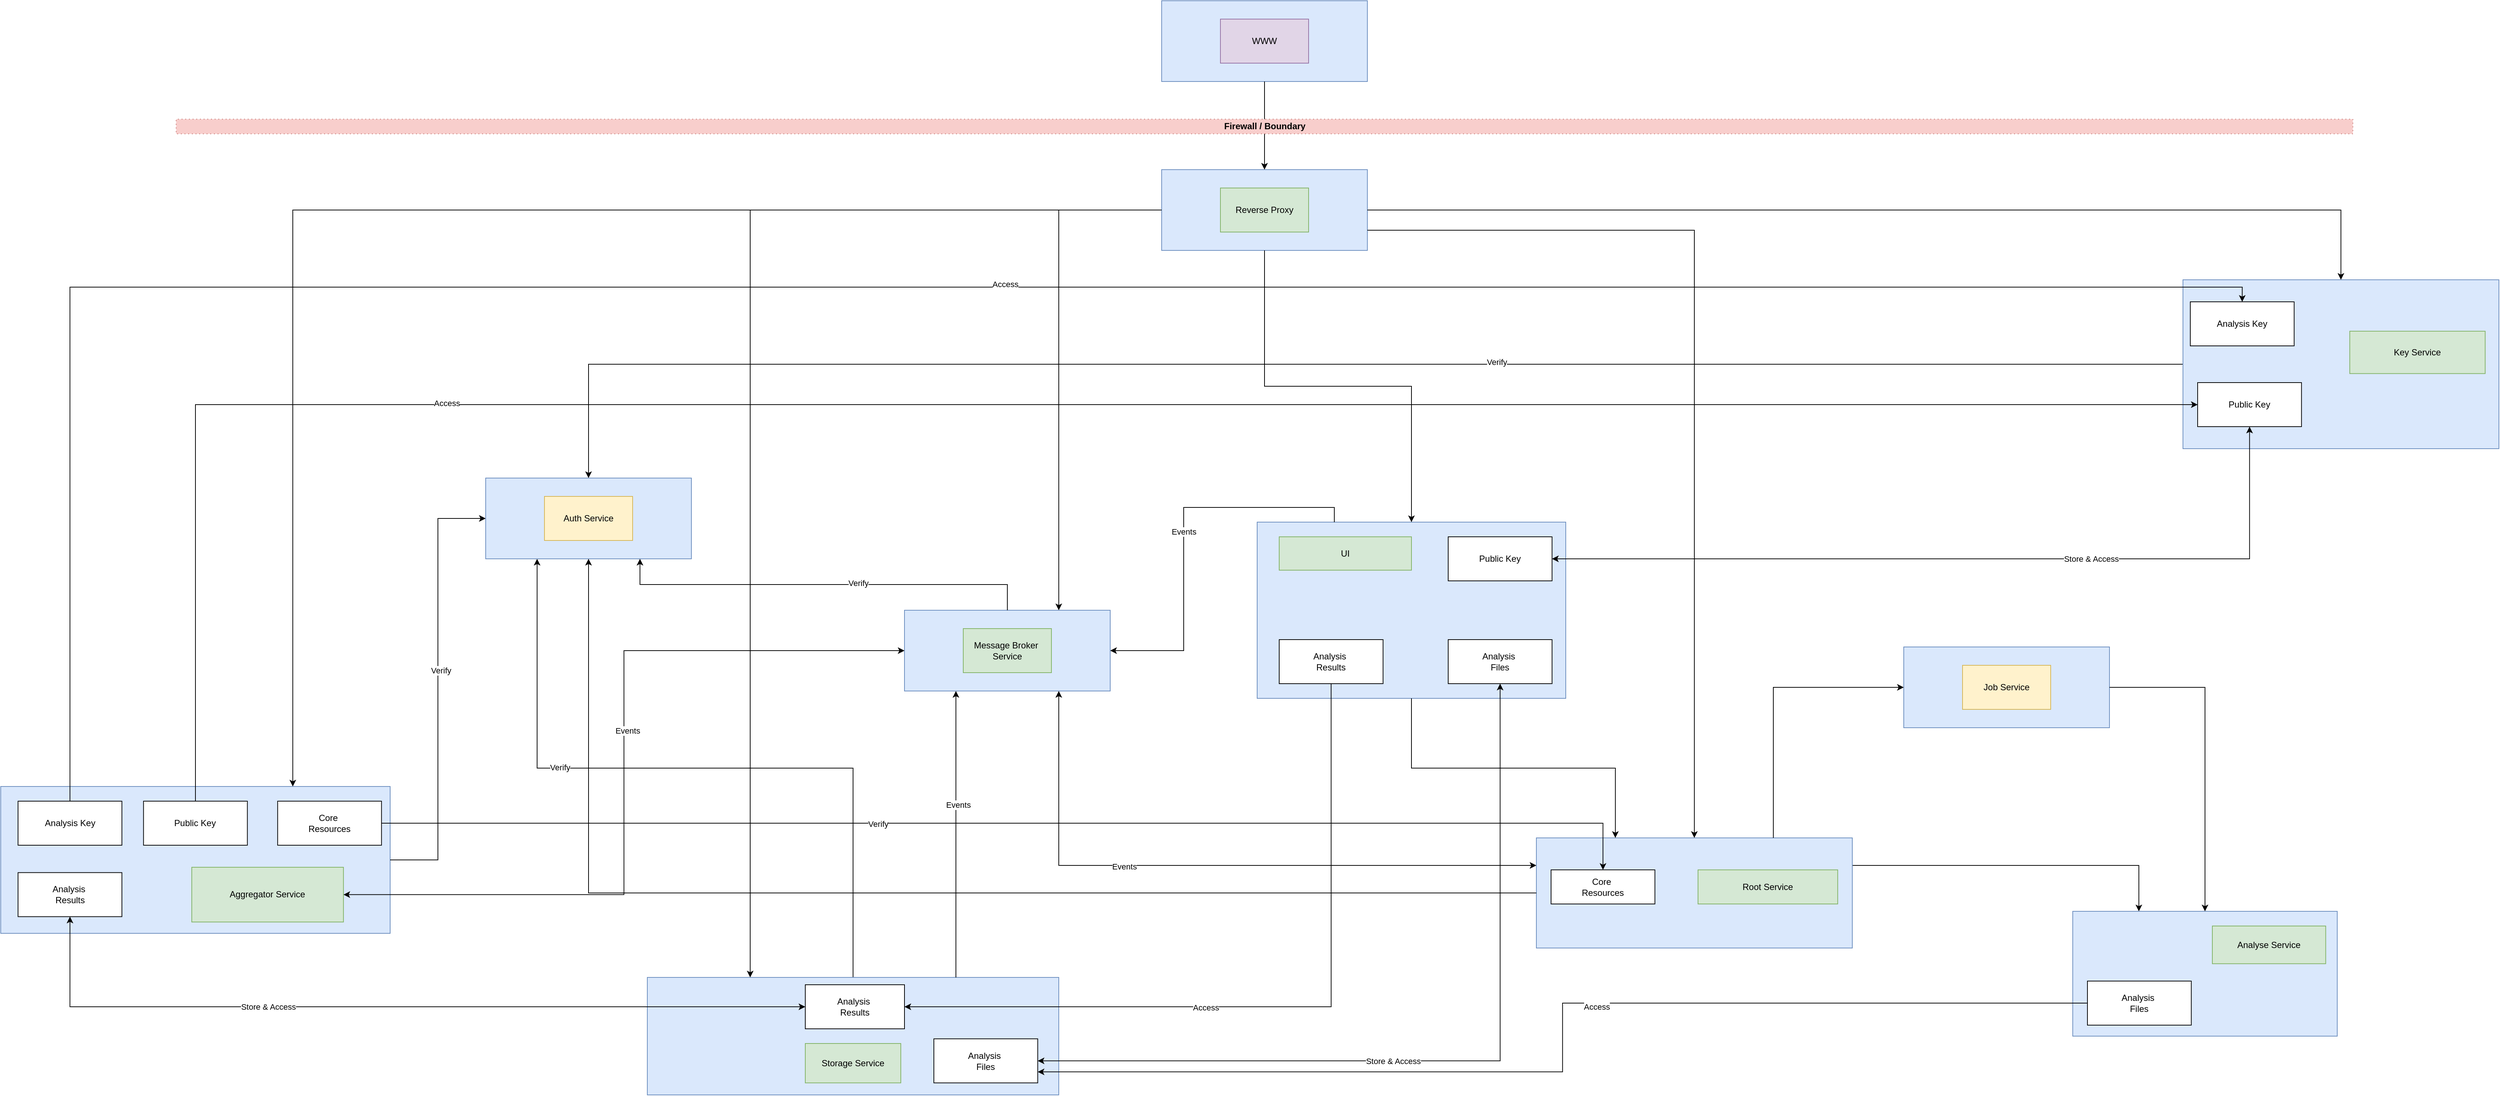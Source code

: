 <mxfile version="22.1.9" type="github">
  <diagram name="Page-1" id="822b0af5-4adb-64df-f703-e8dfc1f81529">
    <mxGraphModel dx="5632" dy="2486" grid="1" gridSize="10" guides="1" tooltips="1" connect="1" arrows="1" fold="1" page="1" pageScale="1" pageWidth="1100" pageHeight="850" background="none" math="0" shadow="0">
      <root>
        <mxCell id="0" />
        <mxCell id="1" parent="0" />
        <mxCell id="oog65j6L7B87XHzVz9v1-75" style="edgeStyle=orthogonalEdgeStyle;rounded=0;orthogonalLoop=1;jettySize=auto;html=1;entryX=0.25;entryY=1;entryDx=0;entryDy=0;fontColor=#FFFFFF;strokeColor=default;" parent="1" source="oog65j6L7B87XHzVz9v1-12" target="oog65j6L7B87XHzVz9v1-2" edge="1">
          <mxGeometry relative="1" as="geometry" />
        </mxCell>
        <mxCell id="PBtX4HCvhkAMB2_3Ykh0-20" value="Verify" style="edgeLabel;html=1;align=center;verticalAlign=middle;resizable=0;points=[];" vertex="1" connectable="0" parent="oog65j6L7B87XHzVz9v1-75">
          <mxGeometry x="0.369" y="-1" relative="1" as="geometry">
            <mxPoint as="offset" />
          </mxGeometry>
        </mxCell>
        <mxCell id="oog65j6L7B87XHzVz9v1-72" style="edgeStyle=orthogonalEdgeStyle;rounded=0;orthogonalLoop=1;jettySize=auto;html=1;fontColor=#FFFFFF;strokeColor=default;entryX=0.5;entryY=0;entryDx=0;entryDy=0;" parent="1" source="oog65j6L7B87XHzVz9v1-6" target="oog65j6L7B87XHzVz9v1-2" edge="1">
          <mxGeometry relative="1" as="geometry" />
        </mxCell>
        <mxCell id="PBtX4HCvhkAMB2_3Ykh0-25" value="Verify" style="edgeLabel;html=1;align=center;verticalAlign=middle;resizable=0;points=[];" vertex="1" connectable="0" parent="oog65j6L7B87XHzVz9v1-72">
          <mxGeometry x="-0.196" y="-3" relative="1" as="geometry">
            <mxPoint as="offset" />
          </mxGeometry>
        </mxCell>
        <mxCell id="oog65j6L7B87XHzVz9v1-70" style="rounded=0;orthogonalLoop=1;jettySize=auto;html=1;entryX=0.25;entryY=0;entryDx=0;entryDy=0;fontColor=#FFFFFF;strokeColor=default;exitX=1;exitY=0.25;exitDx=0;exitDy=0;edgeStyle=orthogonalEdgeStyle;" parent="1" source="oog65j6L7B87XHzVz9v1-9" target="oog65j6L7B87XHzVz9v1-68" edge="1">
          <mxGeometry relative="1" as="geometry" />
        </mxCell>
        <mxCell id="oog65j6L7B87XHzVz9v1-4" value="" style="group" parent="1" vertex="1" connectable="0">
          <mxGeometry x="-20" y="-30" width="280" height="110" as="geometry" />
        </mxCell>
        <mxCell id="oog65j6L7B87XHzVz9v1-2" value="" style="rounded=0;whiteSpace=wrap;html=1;fillColor=#dae8fc;strokeColor=#6c8ebf;" parent="oog65j6L7B87XHzVz9v1-4" vertex="1">
          <mxGeometry width="280" height="110" as="geometry" />
        </mxCell>
        <mxCell id="oog65j6L7B87XHzVz9v1-3" value="Auth Service" style="rounded=0;whiteSpace=wrap;html=1;fillColor=#fff2cc;strokeColor=#d6b656;" parent="oog65j6L7B87XHzVz9v1-4" vertex="1">
          <mxGeometry x="80" y="25" width="120" height="60" as="geometry" />
        </mxCell>
        <mxCell id="oog65j6L7B87XHzVz9v1-11" value="" style="group" parent="1" vertex="1" connectable="0">
          <mxGeometry x="200" y="650" width="560" height="160" as="geometry" />
        </mxCell>
        <mxCell id="oog65j6L7B87XHzVz9v1-12" value="" style="rounded=0;whiteSpace=wrap;html=1;fillColor=#dae8fc;strokeColor=#6c8ebf;" parent="oog65j6L7B87XHzVz9v1-11" vertex="1">
          <mxGeometry width="560" height="160" as="geometry" />
        </mxCell>
        <mxCell id="oog65j6L7B87XHzVz9v1-13" value="Storage Service" style="rounded=0;whiteSpace=wrap;html=1;fillColor=#d5e8d4;strokeColor=#82b366;" parent="oog65j6L7B87XHzVz9v1-11" vertex="1">
          <mxGeometry x="215" y="90" width="130" height="53.64" as="geometry" />
        </mxCell>
        <mxCell id="oog65j6L7B87XHzVz9v1-23" value="Analysis&amp;nbsp;&lt;br&gt;Results" style="rounded=0;whiteSpace=wrap;html=1;" parent="oog65j6L7B87XHzVz9v1-11" vertex="1">
          <mxGeometry x="215" y="10" width="135" height="60" as="geometry" />
        </mxCell>
        <mxCell id="oog65j6L7B87XHzVz9v1-89" value="Analysis&amp;nbsp;&lt;br&gt;Files" style="rounded=0;whiteSpace=wrap;html=1;" parent="oog65j6L7B87XHzVz9v1-11" vertex="1">
          <mxGeometry x="389.999" y="83.64" width="141.333" height="60" as="geometry" />
        </mxCell>
        <mxCell id="oog65j6L7B87XHzVz9v1-5" value="" style="group" parent="1" vertex="1" connectable="0">
          <mxGeometry x="2290" y="-300" width="430" height="230" as="geometry" />
        </mxCell>
        <mxCell id="oog65j6L7B87XHzVz9v1-6" value="" style="rounded=0;whiteSpace=wrap;html=1;fillColor=#dae8fc;strokeColor=#6c8ebf;" parent="oog65j6L7B87XHzVz9v1-5" vertex="1">
          <mxGeometry width="430" height="230" as="geometry" />
        </mxCell>
        <mxCell id="oog65j6L7B87XHzVz9v1-30" value="Public Key" style="rounded=0;whiteSpace=wrap;html=1;" parent="oog65j6L7B87XHzVz9v1-5" vertex="1">
          <mxGeometry x="19.996" y="140" width="141.333" height="60" as="geometry" />
        </mxCell>
        <mxCell id="oog65j6L7B87XHzVz9v1-7" value="Key Service" style="rounded=0;whiteSpace=wrap;html=1;fillColor=#d5e8d4;strokeColor=#82b366;" parent="oog65j6L7B87XHzVz9v1-5" vertex="1">
          <mxGeometry x="227.04" y="70" width="184.29" height="57.73" as="geometry" />
        </mxCell>
        <mxCell id="oog65j6L7B87XHzVz9v1-33" value="Analysis Key" style="rounded=0;whiteSpace=wrap;html=1;" parent="oog65j6L7B87XHzVz9v1-5" vertex="1">
          <mxGeometry x="10" y="30" width="141.33" height="60" as="geometry" />
        </mxCell>
        <mxCell id="oog65j6L7B87XHzVz9v1-14" value="" style="group" parent="1" vertex="1" connectable="0">
          <mxGeometry x="550" y="150" width="280" height="110" as="geometry" />
        </mxCell>
        <mxCell id="oog65j6L7B87XHzVz9v1-15" value="" style="rounded=0;whiteSpace=wrap;html=1;fillColor=#dae8fc;strokeColor=#6c8ebf;" parent="oog65j6L7B87XHzVz9v1-14" vertex="1">
          <mxGeometry width="280" height="110" as="geometry" />
        </mxCell>
        <mxCell id="oog65j6L7B87XHzVz9v1-16" value="Message Broker&amp;nbsp;&lt;br&gt;Service" style="rounded=0;whiteSpace=wrap;html=1;fillColor=#d5e8d4;strokeColor=#82b366;" parent="oog65j6L7B87XHzVz9v1-14" vertex="1">
          <mxGeometry x="80" y="25" width="120" height="60" as="geometry" />
        </mxCell>
        <mxCell id="oog65j6L7B87XHzVz9v1-17" value="" style="group" parent="1" vertex="1" connectable="0">
          <mxGeometry x="-680" y="390" width="530" height="200" as="geometry" />
        </mxCell>
        <mxCell id="oog65j6L7B87XHzVz9v1-18" value="" style="rounded=0;whiteSpace=wrap;html=1;fillColor=#dae8fc;strokeColor=#6c8ebf;" parent="oog65j6L7B87XHzVz9v1-17" vertex="1">
          <mxGeometry width="530" height="200" as="geometry" />
        </mxCell>
        <mxCell id="oog65j6L7B87XHzVz9v1-19" value="Aggregator Service" style="rounded=0;whiteSpace=wrap;html=1;fillColor=#d5e8d4;strokeColor=#82b366;" parent="oog65j6L7B87XHzVz9v1-17" vertex="1">
          <mxGeometry x="260" y="110.01" width="206.44" height="74.55" as="geometry" />
        </mxCell>
        <mxCell id="oog65j6L7B87XHzVz9v1-21" value="Analysis Key" style="rounded=0;whiteSpace=wrap;html=1;" parent="oog65j6L7B87XHzVz9v1-17" vertex="1">
          <mxGeometry x="23.559" y="20" width="141.333" height="60" as="geometry" />
        </mxCell>
        <mxCell id="oog65j6L7B87XHzVz9v1-22" value="Public Key" style="rounded=0;whiteSpace=wrap;html=1;" parent="oog65j6L7B87XHzVz9v1-17" vertex="1">
          <mxGeometry x="194.336" y="20" width="141.333" height="60" as="geometry" />
        </mxCell>
        <mxCell id="oog65j6L7B87XHzVz9v1-24" value="Core&amp;nbsp;&lt;br&gt;Resources" style="rounded=0;whiteSpace=wrap;html=1;" parent="oog65j6L7B87XHzVz9v1-17" vertex="1">
          <mxGeometry x="376.886" y="20" width="141.333" height="60" as="geometry" />
        </mxCell>
        <mxCell id="oog65j6L7B87XHzVz9v1-41" value="Analysis&amp;nbsp;&lt;br&gt;Results" style="rounded=0;whiteSpace=wrap;html=1;" parent="oog65j6L7B87XHzVz9v1-17" vertex="1">
          <mxGeometry x="23.559" y="117.28" width="141.333" height="60" as="geometry" />
        </mxCell>
        <mxCell id="oog65j6L7B87XHzVz9v1-31" style="edgeStyle=orthogonalEdgeStyle;rounded=0;orthogonalLoop=1;jettySize=auto;html=1;exitX=0.5;exitY=0;exitDx=0;exitDy=0;entryX=0;entryY=0.5;entryDx=0;entryDy=0;" parent="1" source="oog65j6L7B87XHzVz9v1-22" target="oog65j6L7B87XHzVz9v1-30" edge="1">
          <mxGeometry relative="1" as="geometry" />
        </mxCell>
        <mxCell id="PBtX4HCvhkAMB2_3Ykh0-22" value="Access" style="edgeLabel;html=1;align=center;verticalAlign=middle;resizable=0;points=[];" vertex="1" connectable="0" parent="oog65j6L7B87XHzVz9v1-31">
          <mxGeometry x="-0.46" y="2" relative="1" as="geometry">
            <mxPoint as="offset" />
          </mxGeometry>
        </mxCell>
        <mxCell id="oog65j6L7B87XHzVz9v1-34" value="" style="group" parent="1" vertex="1" connectable="0">
          <mxGeometry x="1410" y="460" width="430" height="150" as="geometry" />
        </mxCell>
        <mxCell id="oog65j6L7B87XHzVz9v1-9" value="" style="rounded=0;whiteSpace=wrap;html=1;fillColor=#dae8fc;strokeColor=#6c8ebf;" parent="oog65j6L7B87XHzVz9v1-34" vertex="1">
          <mxGeometry width="430" height="150.0" as="geometry" />
        </mxCell>
        <mxCell id="oog65j6L7B87XHzVz9v1-25" value="Root Service" style="rounded=0;whiteSpace=wrap;html=1;fillColor=#d5e8d4;strokeColor=#82b366;" parent="oog65j6L7B87XHzVz9v1-34" vertex="1">
          <mxGeometry x="220" y="43.55" width="190.13" height="46.45" as="geometry" />
        </mxCell>
        <mxCell id="oog65j6L7B87XHzVz9v1-28" value="Core&amp;nbsp;&lt;br&gt;Resources" style="rounded=0;whiteSpace=wrap;html=1;" parent="oog65j6L7B87XHzVz9v1-34" vertex="1">
          <mxGeometry x="20" y="43.55" width="141.33" height="46.45" as="geometry" />
        </mxCell>
        <mxCell id="oog65j6L7B87XHzVz9v1-35" style="edgeStyle=orthogonalEdgeStyle;rounded=0;orthogonalLoop=1;jettySize=auto;html=1;fontColor=#FFFFFF;" parent="1" source="oog65j6L7B87XHzVz9v1-24" target="oog65j6L7B87XHzVz9v1-28" edge="1">
          <mxGeometry relative="1" as="geometry" />
        </mxCell>
        <mxCell id="PBtX4HCvhkAMB2_3Ykh0-19" value="Verify" style="edgeLabel;html=1;align=center;verticalAlign=middle;resizable=0;points=[];" vertex="1" connectable="0" parent="oog65j6L7B87XHzVz9v1-35">
          <mxGeometry x="-0.217" y="-1" relative="1" as="geometry">
            <mxPoint as="offset" />
          </mxGeometry>
        </mxCell>
        <mxCell id="oog65j6L7B87XHzVz9v1-42" style="edgeStyle=orthogonalEdgeStyle;rounded=0;orthogonalLoop=1;jettySize=auto;html=1;entryX=0;entryY=0.5;entryDx=0;entryDy=0;fontColor=#FFFFFF;exitX=0.5;exitY=1;exitDx=0;exitDy=0;startArrow=classic;startFill=1;" parent="1" source="oog65j6L7B87XHzVz9v1-41" target="oog65j6L7B87XHzVz9v1-23" edge="1">
          <mxGeometry relative="1" as="geometry" />
        </mxCell>
        <mxCell id="PBtX4HCvhkAMB2_3Ykh0-18" value="Store &amp;amp; Access" style="edgeLabel;html=1;align=center;verticalAlign=middle;resizable=0;points=[];" vertex="1" connectable="0" parent="oog65j6L7B87XHzVz9v1-42">
          <mxGeometry x="-0.301" relative="1" as="geometry">
            <mxPoint as="offset" />
          </mxGeometry>
        </mxCell>
        <mxCell id="oog65j6L7B87XHzVz9v1-45" style="edgeStyle=orthogonalEdgeStyle;rounded=0;orthogonalLoop=1;jettySize=auto;html=1;fontColor=#FFFFFF;strokeColor=default;entryX=0;entryY=0.5;entryDx=0;entryDy=0;startArrow=classic;startFill=1;" parent="1" source="oog65j6L7B87XHzVz9v1-19" target="oog65j6L7B87XHzVz9v1-15" edge="1">
          <mxGeometry relative="1" as="geometry" />
        </mxCell>
        <mxCell id="oog65j6L7B87XHzVz9v1-59" value="&lt;span style=&quot;&quot;&gt;Events&lt;/span&gt;" style="edgeLabel;html=1;align=center;verticalAlign=middle;resizable=0;points=[];fontColor=#000000;labelBorderColor=none;labelBackgroundColor=#FFFFFF;" parent="oog65j6L7B87XHzVz9v1-45" vertex="1" connectable="0">
          <mxGeometry x="0.105" y="-4" relative="1" as="geometry">
            <mxPoint x="1" as="offset" />
          </mxGeometry>
        </mxCell>
        <mxCell id="oog65j6L7B87XHzVz9v1-60" style="edgeStyle=orthogonalEdgeStyle;rounded=0;orthogonalLoop=1;jettySize=auto;html=1;exitX=0.75;exitY=1;exitDx=0;exitDy=0;fontColor=#FFFFFF;strokeColor=default;entryX=0;entryY=0.25;entryDx=0;entryDy=0;startArrow=classic;startFill=1;" parent="1" source="oog65j6L7B87XHzVz9v1-15" target="oog65j6L7B87XHzVz9v1-9" edge="1">
          <mxGeometry relative="1" as="geometry">
            <mxPoint x="829" y="475" as="sourcePoint" />
            <mxPoint x="1265" y="300" as="targetPoint" />
          </mxGeometry>
        </mxCell>
        <mxCell id="oog65j6L7B87XHzVz9v1-87" value="Text" style="edgeLabel;html=1;align=center;verticalAlign=middle;resizable=0;points=[];fontColor=#FFFFFF;" parent="oog65j6L7B87XHzVz9v1-60" vertex="1" connectable="0">
          <mxGeometry x="-0.298" y="-6" relative="1" as="geometry">
            <mxPoint as="offset" />
          </mxGeometry>
        </mxCell>
        <mxCell id="oog65j6L7B87XHzVz9v1-88" value="&lt;span style=&quot;&quot;&gt;&lt;font color=&quot;#000000&quot;&gt;Events&lt;/font&gt;&lt;/span&gt;" style="edgeLabel;html=1;align=center;verticalAlign=middle;resizable=0;points=[];fontColor=#FFFFFF;labelBackgroundColor=default;labelBorderColor=none;" parent="oog65j6L7B87XHzVz9v1-60" vertex="1" connectable="0">
          <mxGeometry x="-0.265" y="-1" relative="1" as="geometry">
            <mxPoint as="offset" />
          </mxGeometry>
        </mxCell>
        <mxCell id="oog65j6L7B87XHzVz9v1-63" style="edgeStyle=orthogonalEdgeStyle;rounded=0;orthogonalLoop=1;jettySize=auto;html=1;entryX=0.5;entryY=0;entryDx=0;entryDy=0;fontColor=#FFFFFF;strokeColor=default;exitX=0.5;exitY=0;exitDx=0;exitDy=0;" parent="1" source="oog65j6L7B87XHzVz9v1-21" target="oog65j6L7B87XHzVz9v1-33" edge="1">
          <mxGeometry relative="1" as="geometry" />
        </mxCell>
        <mxCell id="PBtX4HCvhkAMB2_3Ykh0-26" value="Access" style="edgeLabel;html=1;align=center;verticalAlign=middle;resizable=0;points=[];" vertex="1" connectable="0" parent="oog65j6L7B87XHzVz9v1-63">
          <mxGeometry x="0.073" y="4" relative="1" as="geometry">
            <mxPoint as="offset" />
          </mxGeometry>
        </mxCell>
        <mxCell id="oog65j6L7B87XHzVz9v1-67" value="" style="group" parent="1" vertex="1" connectable="0">
          <mxGeometry x="2140" y="560" width="360" height="170" as="geometry" />
        </mxCell>
        <mxCell id="oog65j6L7B87XHzVz9v1-68" value="" style="rounded=0;whiteSpace=wrap;html=1;fillColor=#dae8fc;strokeColor=#6c8ebf;" parent="oog65j6L7B87XHzVz9v1-67" vertex="1">
          <mxGeometry width="360" height="170" as="geometry" />
        </mxCell>
        <mxCell id="oog65j6L7B87XHzVz9v1-69" value="Analyse Service" style="rounded=0;whiteSpace=wrap;html=1;fillColor=#d5e8d4;strokeColor=#82b366;" parent="oog65j6L7B87XHzVz9v1-67" vertex="1">
          <mxGeometry x="190" y="20" width="154.29" height="51.36" as="geometry" />
        </mxCell>
        <mxCell id="PBtX4HCvhkAMB2_3Ykh0-28" value="Analysis&amp;nbsp;&lt;br&gt;Files" style="rounded=0;whiteSpace=wrap;html=1;" vertex="1" parent="oog65j6L7B87XHzVz9v1-67">
          <mxGeometry x="19.999" y="95" width="141.333" height="60" as="geometry" />
        </mxCell>
        <mxCell id="oog65j6L7B87XHzVz9v1-73" style="edgeStyle=orthogonalEdgeStyle;rounded=0;orthogonalLoop=1;jettySize=auto;html=1;entryX=0.75;entryY=1;entryDx=0;entryDy=0;fontColor=#FFFFFF;strokeColor=default;exitX=0.5;exitY=0;exitDx=0;exitDy=0;" parent="1" source="oog65j6L7B87XHzVz9v1-15" target="oog65j6L7B87XHzVz9v1-2" edge="1">
          <mxGeometry relative="1" as="geometry" />
        </mxCell>
        <mxCell id="PBtX4HCvhkAMB2_3Ykh0-23" value="Verify" style="edgeLabel;html=1;align=center;verticalAlign=middle;resizable=0;points=[];" vertex="1" connectable="0" parent="oog65j6L7B87XHzVz9v1-73">
          <mxGeometry x="-0.164" y="-2" relative="1" as="geometry">
            <mxPoint as="offset" />
          </mxGeometry>
        </mxCell>
        <mxCell id="oog65j6L7B87XHzVz9v1-74" style="edgeStyle=orthogonalEdgeStyle;rounded=0;orthogonalLoop=1;jettySize=auto;html=1;fontColor=#FFFFFF;strokeColor=default;" parent="1" source="oog65j6L7B87XHzVz9v1-9" target="oog65j6L7B87XHzVz9v1-2" edge="1">
          <mxGeometry relative="1" as="geometry" />
        </mxCell>
        <mxCell id="oog65j6L7B87XHzVz9v1-76" style="edgeStyle=orthogonalEdgeStyle;rounded=0;orthogonalLoop=1;jettySize=auto;html=1;entryX=0;entryY=0.5;entryDx=0;entryDy=0;fontColor=#FFFFFF;strokeColor=default;" parent="1" source="oog65j6L7B87XHzVz9v1-18" target="oog65j6L7B87XHzVz9v1-2" edge="1">
          <mxGeometry relative="1" as="geometry" />
        </mxCell>
        <mxCell id="PBtX4HCvhkAMB2_3Ykh0-21" value="Verify" style="edgeLabel;html=1;align=center;verticalAlign=middle;resizable=0;points=[];" vertex="1" connectable="0" parent="oog65j6L7B87XHzVz9v1-76">
          <mxGeometry x="0.086" y="-4" relative="1" as="geometry">
            <mxPoint as="offset" />
          </mxGeometry>
        </mxCell>
        <mxCell id="oog65j6L7B87XHzVz9v1-82" value="" style="group" parent="1" vertex="1" connectable="0">
          <mxGeometry x="1030" y="30" width="420" height="240" as="geometry" />
        </mxCell>
        <mxCell id="oog65j6L7B87XHzVz9v1-83" value="" style="rounded=0;whiteSpace=wrap;html=1;fillColor=#dae8fc;strokeColor=#6c8ebf;" parent="oog65j6L7B87XHzVz9v1-82" vertex="1">
          <mxGeometry width="420" height="240.0" as="geometry" />
        </mxCell>
        <mxCell id="oog65j6L7B87XHzVz9v1-84" value="UI" style="rounded=0;whiteSpace=wrap;html=1;fillColor=#d5e8d4;strokeColor=#82b366;" parent="oog65j6L7B87XHzVz9v1-82" vertex="1">
          <mxGeometry x="30" y="20" width="180" height="45.45" as="geometry" />
        </mxCell>
        <mxCell id="oog65j6L7B87XHzVz9v1-29" value="Analysis&amp;nbsp;&lt;br&gt;Results" style="rounded=0;whiteSpace=wrap;html=1;" parent="oog65j6L7B87XHzVz9v1-82" vertex="1">
          <mxGeometry x="29.999" y="160" width="141.333" height="60" as="geometry" />
        </mxCell>
        <mxCell id="oog65j6L7B87XHzVz9v1-27" value="Public Key" style="rounded=0;whiteSpace=wrap;html=1;" parent="oog65j6L7B87XHzVz9v1-82" vertex="1">
          <mxGeometry x="259.996" y="20" width="141.333" height="60" as="geometry" />
        </mxCell>
        <mxCell id="oog65j6L7B87XHzVz9v1-71" value="Analysis&amp;nbsp;&lt;br&gt;Files" style="rounded=0;whiteSpace=wrap;html=1;" parent="oog65j6L7B87XHzVz9v1-82" vertex="1">
          <mxGeometry x="259.999" y="160" width="141.333" height="60" as="geometry" />
        </mxCell>
        <mxCell id="oog65j6L7B87XHzVz9v1-86" style="edgeStyle=orthogonalEdgeStyle;rounded=0;orthogonalLoop=1;jettySize=auto;html=1;fontColor=#FFFFFF;strokeColor=default;entryX=0.25;entryY=0;entryDx=0;entryDy=0;" parent="1" source="oog65j6L7B87XHzVz9v1-83" target="oog65j6L7B87XHzVz9v1-9" edge="1">
          <mxGeometry relative="1" as="geometry" />
        </mxCell>
        <mxCell id="oog65j6L7B87XHzVz9v1-90" style="edgeStyle=orthogonalEdgeStyle;rounded=0;orthogonalLoop=1;jettySize=auto;html=1;entryX=1;entryY=0.5;entryDx=0;entryDy=0;fontColor=#FFFFFF;strokeColor=default;exitX=0.5;exitY=1;exitDx=0;exitDy=0;startArrow=classic;startFill=1;" parent="1" source="oog65j6L7B87XHzVz9v1-71" target="oog65j6L7B87XHzVz9v1-89" edge="1">
          <mxGeometry relative="1" as="geometry" />
        </mxCell>
        <mxCell id="oog65j6L7B87XHzVz9v1-93" value="Store &amp;amp; Access" style="edgeLabel;html=1;align=center;verticalAlign=middle;resizable=0;points=[];fontColor=#000000;labelBackgroundColor=#FFFFFF;" parent="oog65j6L7B87XHzVz9v1-90" vertex="1" connectable="0">
          <mxGeometry x="0.155" relative="1" as="geometry">
            <mxPoint as="offset" />
          </mxGeometry>
        </mxCell>
        <mxCell id="oog65j6L7B87XHzVz9v1-95" style="edgeStyle=orthogonalEdgeStyle;rounded=0;orthogonalLoop=1;jettySize=auto;html=1;fontColor=#FFFFFF;strokeColor=default;exitX=0.75;exitY=0;exitDx=0;exitDy=0;entryX=0.25;entryY=1;entryDx=0;entryDy=0;" parent="1" source="oog65j6L7B87XHzVz9v1-12" target="oog65j6L7B87XHzVz9v1-15" edge="1">
          <mxGeometry relative="1" as="geometry" />
        </mxCell>
        <mxCell id="oog65j6L7B87XHzVz9v1-96" value="&lt;font style=&quot;&quot;&gt;Events&lt;/font&gt;" style="edgeLabel;html=1;align=center;verticalAlign=middle;resizable=0;points=[];fontColor=#000000;labelBackgroundColor=#FFFFFF;" parent="oog65j6L7B87XHzVz9v1-95" vertex="1" connectable="0">
          <mxGeometry x="0.206" y="-3" relative="1" as="geometry">
            <mxPoint as="offset" />
          </mxGeometry>
        </mxCell>
        <mxCell id="oog65j6L7B87XHzVz9v1-97" style="edgeStyle=orthogonalEdgeStyle;rounded=0;orthogonalLoop=1;jettySize=auto;html=1;entryX=1;entryY=0.5;entryDx=0;entryDy=0;fontColor=#FFFFFF;strokeColor=default;exitX=0.25;exitY=0;exitDx=0;exitDy=0;" parent="1" source="oog65j6L7B87XHzVz9v1-83" target="oog65j6L7B87XHzVz9v1-15" edge="1">
          <mxGeometry relative="1" as="geometry" />
        </mxCell>
        <mxCell id="PBtX4HCvhkAMB2_3Ykh0-24" value="Events" style="edgeLabel;html=1;align=center;verticalAlign=middle;resizable=0;points=[];" vertex="1" connectable="0" parent="oog65j6L7B87XHzVz9v1-97">
          <mxGeometry x="-0.007" relative="1" as="geometry">
            <mxPoint as="offset" />
          </mxGeometry>
        </mxCell>
        <mxCell id="oog65j6L7B87XHzVz9v1-100" value="" style="group" parent="1" vertex="1" connectable="0">
          <mxGeometry x="1910" y="200" width="280" height="110" as="geometry" />
        </mxCell>
        <mxCell id="oog65j6L7B87XHzVz9v1-101" value="" style="rounded=0;whiteSpace=wrap;html=1;fillColor=#dae8fc;strokeColor=#6c8ebf;" parent="oog65j6L7B87XHzVz9v1-100" vertex="1">
          <mxGeometry width="280" height="110" as="geometry" />
        </mxCell>
        <mxCell id="oog65j6L7B87XHzVz9v1-102" value="Job Service" style="rounded=0;whiteSpace=wrap;html=1;fillColor=#fff2cc;strokeColor=#d6b656;" parent="oog65j6L7B87XHzVz9v1-100" vertex="1">
          <mxGeometry x="80" y="25" width="120" height="60" as="geometry" />
        </mxCell>
        <mxCell id="oog65j6L7B87XHzVz9v1-103" style="edgeStyle=orthogonalEdgeStyle;rounded=0;orthogonalLoop=1;jettySize=auto;html=1;fontColor=#FFFFFF;strokeColor=default;exitX=1;exitY=0.5;exitDx=0;exitDy=0;" parent="1" source="oog65j6L7B87XHzVz9v1-101" target="oog65j6L7B87XHzVz9v1-68" edge="1">
          <mxGeometry relative="1" as="geometry" />
        </mxCell>
        <mxCell id="oog65j6L7B87XHzVz9v1-104" style="edgeStyle=orthogonalEdgeStyle;rounded=0;orthogonalLoop=1;jettySize=auto;html=1;entryX=0;entryY=0.5;entryDx=0;entryDy=0;fontColor=#FFFFFF;strokeColor=default;exitX=0.75;exitY=0;exitDx=0;exitDy=0;" parent="1" source="oog65j6L7B87XHzVz9v1-9" target="oog65j6L7B87XHzVz9v1-101" edge="1">
          <mxGeometry relative="1" as="geometry" />
        </mxCell>
        <mxCell id="PBtX4HCvhkAMB2_3Ykh0-3" value="" style="group" vertex="1" connectable="0" parent="1">
          <mxGeometry x="900" y="-450" width="280" height="110" as="geometry" />
        </mxCell>
        <mxCell id="PBtX4HCvhkAMB2_3Ykh0-4" value="" style="rounded=0;whiteSpace=wrap;html=1;fillColor=#dae8fc;strokeColor=#6c8ebf;" vertex="1" parent="PBtX4HCvhkAMB2_3Ykh0-3">
          <mxGeometry width="280" height="110" as="geometry" />
        </mxCell>
        <mxCell id="PBtX4HCvhkAMB2_3Ykh0-5" value="Reverse Proxy" style="rounded=0;whiteSpace=wrap;html=1;fillColor=#d5e8d4;strokeColor=#82b366;" vertex="1" parent="PBtX4HCvhkAMB2_3Ykh0-3">
          <mxGeometry x="80" y="25" width="120" height="60" as="geometry" />
        </mxCell>
        <mxCell id="PBtX4HCvhkAMB2_3Ykh0-6" value="" style="group" vertex="1" connectable="0" parent="1">
          <mxGeometry x="900" y="-680" width="280" height="110" as="geometry" />
        </mxCell>
        <mxCell id="PBtX4HCvhkAMB2_3Ykh0-7" value="" style="rounded=0;whiteSpace=wrap;html=1;fillColor=#dae8fc;strokeColor=#6c8ebf;" vertex="1" parent="PBtX4HCvhkAMB2_3Ykh0-6">
          <mxGeometry width="280" height="110" as="geometry" />
        </mxCell>
        <mxCell id="PBtX4HCvhkAMB2_3Ykh0-8" value="WWW" style="rounded=0;whiteSpace=wrap;html=1;fillColor=#e1d5e7;strokeColor=#9673a6;" vertex="1" parent="PBtX4HCvhkAMB2_3Ykh0-6">
          <mxGeometry x="80" y="25" width="120" height="60" as="geometry" />
        </mxCell>
        <mxCell id="PBtX4HCvhkAMB2_3Ykh0-9" style="edgeStyle=orthogonalEdgeStyle;rounded=0;orthogonalLoop=1;jettySize=auto;html=1;entryX=0.5;entryY=0;entryDx=0;entryDy=0;" edge="1" parent="1" source="PBtX4HCvhkAMB2_3Ykh0-7" target="PBtX4HCvhkAMB2_3Ykh0-4">
          <mxGeometry relative="1" as="geometry" />
        </mxCell>
        <mxCell id="PBtX4HCvhkAMB2_3Ykh0-2" value="Firewall / Boundary" style="rounded=0;whiteSpace=wrap;html=1;fillColor=#f8cecc;strokeColor=#b85450;dashed=1;dashPattern=1 4;fontStyle=1;horizontal=0;rotation=90;" vertex="1" parent="1">
          <mxGeometry x="1030" y="-1990" width="20" height="2962.5" as="geometry" />
        </mxCell>
        <mxCell id="PBtX4HCvhkAMB2_3Ykh0-10" style="edgeStyle=orthogonalEdgeStyle;rounded=0;orthogonalLoop=1;jettySize=auto;html=1;" edge="1" parent="1" source="PBtX4HCvhkAMB2_3Ykh0-4" target="oog65j6L7B87XHzVz9v1-6">
          <mxGeometry relative="1" as="geometry" />
        </mxCell>
        <mxCell id="PBtX4HCvhkAMB2_3Ykh0-11" style="edgeStyle=orthogonalEdgeStyle;rounded=0;orthogonalLoop=1;jettySize=auto;html=1;entryX=0.5;entryY=0;entryDx=0;entryDy=0;exitX=1;exitY=0.75;exitDx=0;exitDy=0;" edge="1" parent="1" source="PBtX4HCvhkAMB2_3Ykh0-4" target="oog65j6L7B87XHzVz9v1-9">
          <mxGeometry relative="1" as="geometry" />
        </mxCell>
        <mxCell id="PBtX4HCvhkAMB2_3Ykh0-12" style="edgeStyle=orthogonalEdgeStyle;rounded=0;orthogonalLoop=1;jettySize=auto;html=1;entryX=0.75;entryY=0;entryDx=0;entryDy=0;" edge="1" parent="1" source="PBtX4HCvhkAMB2_3Ykh0-4" target="oog65j6L7B87XHzVz9v1-15">
          <mxGeometry relative="1" as="geometry" />
        </mxCell>
        <mxCell id="PBtX4HCvhkAMB2_3Ykh0-13" style="edgeStyle=orthogonalEdgeStyle;rounded=0;orthogonalLoop=1;jettySize=auto;html=1;entryX=0.75;entryY=0;entryDx=0;entryDy=0;" edge="1" parent="1" source="PBtX4HCvhkAMB2_3Ykh0-4" target="oog65j6L7B87XHzVz9v1-18">
          <mxGeometry relative="1" as="geometry" />
        </mxCell>
        <mxCell id="PBtX4HCvhkAMB2_3Ykh0-14" style="edgeStyle=orthogonalEdgeStyle;rounded=0;orthogonalLoop=1;jettySize=auto;html=1;entryX=0.25;entryY=0;entryDx=0;entryDy=0;" edge="1" parent="1" source="PBtX4HCvhkAMB2_3Ykh0-4" target="oog65j6L7B87XHzVz9v1-12">
          <mxGeometry relative="1" as="geometry" />
        </mxCell>
        <mxCell id="PBtX4HCvhkAMB2_3Ykh0-15" style="edgeStyle=orthogonalEdgeStyle;rounded=0;orthogonalLoop=1;jettySize=auto;html=1;" edge="1" parent="1" source="PBtX4HCvhkAMB2_3Ykh0-4" target="oog65j6L7B87XHzVz9v1-83">
          <mxGeometry relative="1" as="geometry" />
        </mxCell>
        <mxCell id="PBtX4HCvhkAMB2_3Ykh0-16" style="edgeStyle=orthogonalEdgeStyle;rounded=0;orthogonalLoop=1;jettySize=auto;html=1;entryX=1;entryY=0.5;entryDx=0;entryDy=0;exitX=0.5;exitY=1;exitDx=0;exitDy=0;" edge="1" parent="1" source="oog65j6L7B87XHzVz9v1-29" target="oog65j6L7B87XHzVz9v1-23">
          <mxGeometry relative="1" as="geometry" />
        </mxCell>
        <mxCell id="PBtX4HCvhkAMB2_3Ykh0-17" value="Access" style="edgeLabel;html=1;align=center;verticalAlign=middle;resizable=0;points=[];" vertex="1" connectable="0" parent="PBtX4HCvhkAMB2_3Ykh0-16">
          <mxGeometry x="0.196" y="1" relative="1" as="geometry">
            <mxPoint as="offset" />
          </mxGeometry>
        </mxCell>
        <mxCell id="oog65j6L7B87XHzVz9v1-65" style="edgeStyle=orthogonalEdgeStyle;rounded=0;orthogonalLoop=1;jettySize=auto;html=1;fontColor=#FFFFFF;strokeColor=default;startArrow=classic;startFill=1;" parent="1" source="oog65j6L7B87XHzVz9v1-27" target="oog65j6L7B87XHzVz9v1-30" edge="1">
          <mxGeometry relative="1" as="geometry" />
        </mxCell>
        <mxCell id="PBtX4HCvhkAMB2_3Ykh0-27" value="Store &amp;amp; Access" style="edgeLabel;html=1;align=center;verticalAlign=middle;resizable=0;points=[];" vertex="1" connectable="0" parent="oog65j6L7B87XHzVz9v1-65">
          <mxGeometry x="0.298" relative="1" as="geometry">
            <mxPoint as="offset" />
          </mxGeometry>
        </mxCell>
        <mxCell id="PBtX4HCvhkAMB2_3Ykh0-29" style="edgeStyle=orthogonalEdgeStyle;rounded=0;orthogonalLoop=1;jettySize=auto;html=1;entryX=1;entryY=0.75;entryDx=0;entryDy=0;" edge="1" parent="1" source="PBtX4HCvhkAMB2_3Ykh0-28" target="oog65j6L7B87XHzVz9v1-89">
          <mxGeometry relative="1" as="geometry" />
        </mxCell>
        <mxCell id="PBtX4HCvhkAMB2_3Ykh0-30" value="Access" style="edgeLabel;html=1;align=center;verticalAlign=middle;resizable=0;points=[];" vertex="1" connectable="0" parent="PBtX4HCvhkAMB2_3Ykh0-29">
          <mxGeometry x="-0.121" y="5" relative="1" as="geometry">
            <mxPoint x="1" as="offset" />
          </mxGeometry>
        </mxCell>
      </root>
    </mxGraphModel>
  </diagram>
</mxfile>

